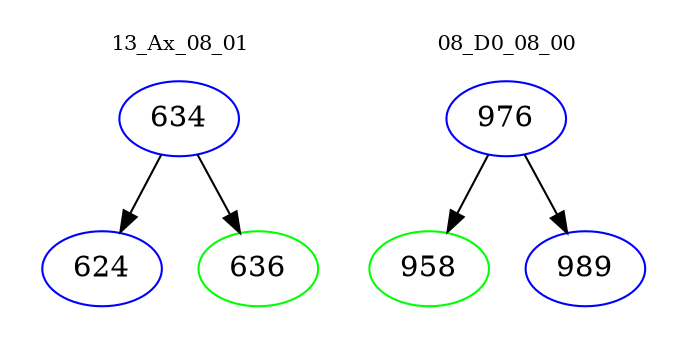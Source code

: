 digraph{
subgraph cluster_0 {
color = white
label = "13_Ax_08_01";
fontsize=10;
T0_634 [label="634", color="blue"]
T0_634 -> T0_624 [color="black"]
T0_624 [label="624", color="blue"]
T0_634 -> T0_636 [color="black"]
T0_636 [label="636", color="green"]
}
subgraph cluster_1 {
color = white
label = "08_D0_08_00";
fontsize=10;
T1_976 [label="976", color="blue"]
T1_976 -> T1_958 [color="black"]
T1_958 [label="958", color="green"]
T1_976 -> T1_989 [color="black"]
T1_989 [label="989", color="blue"]
}
}
